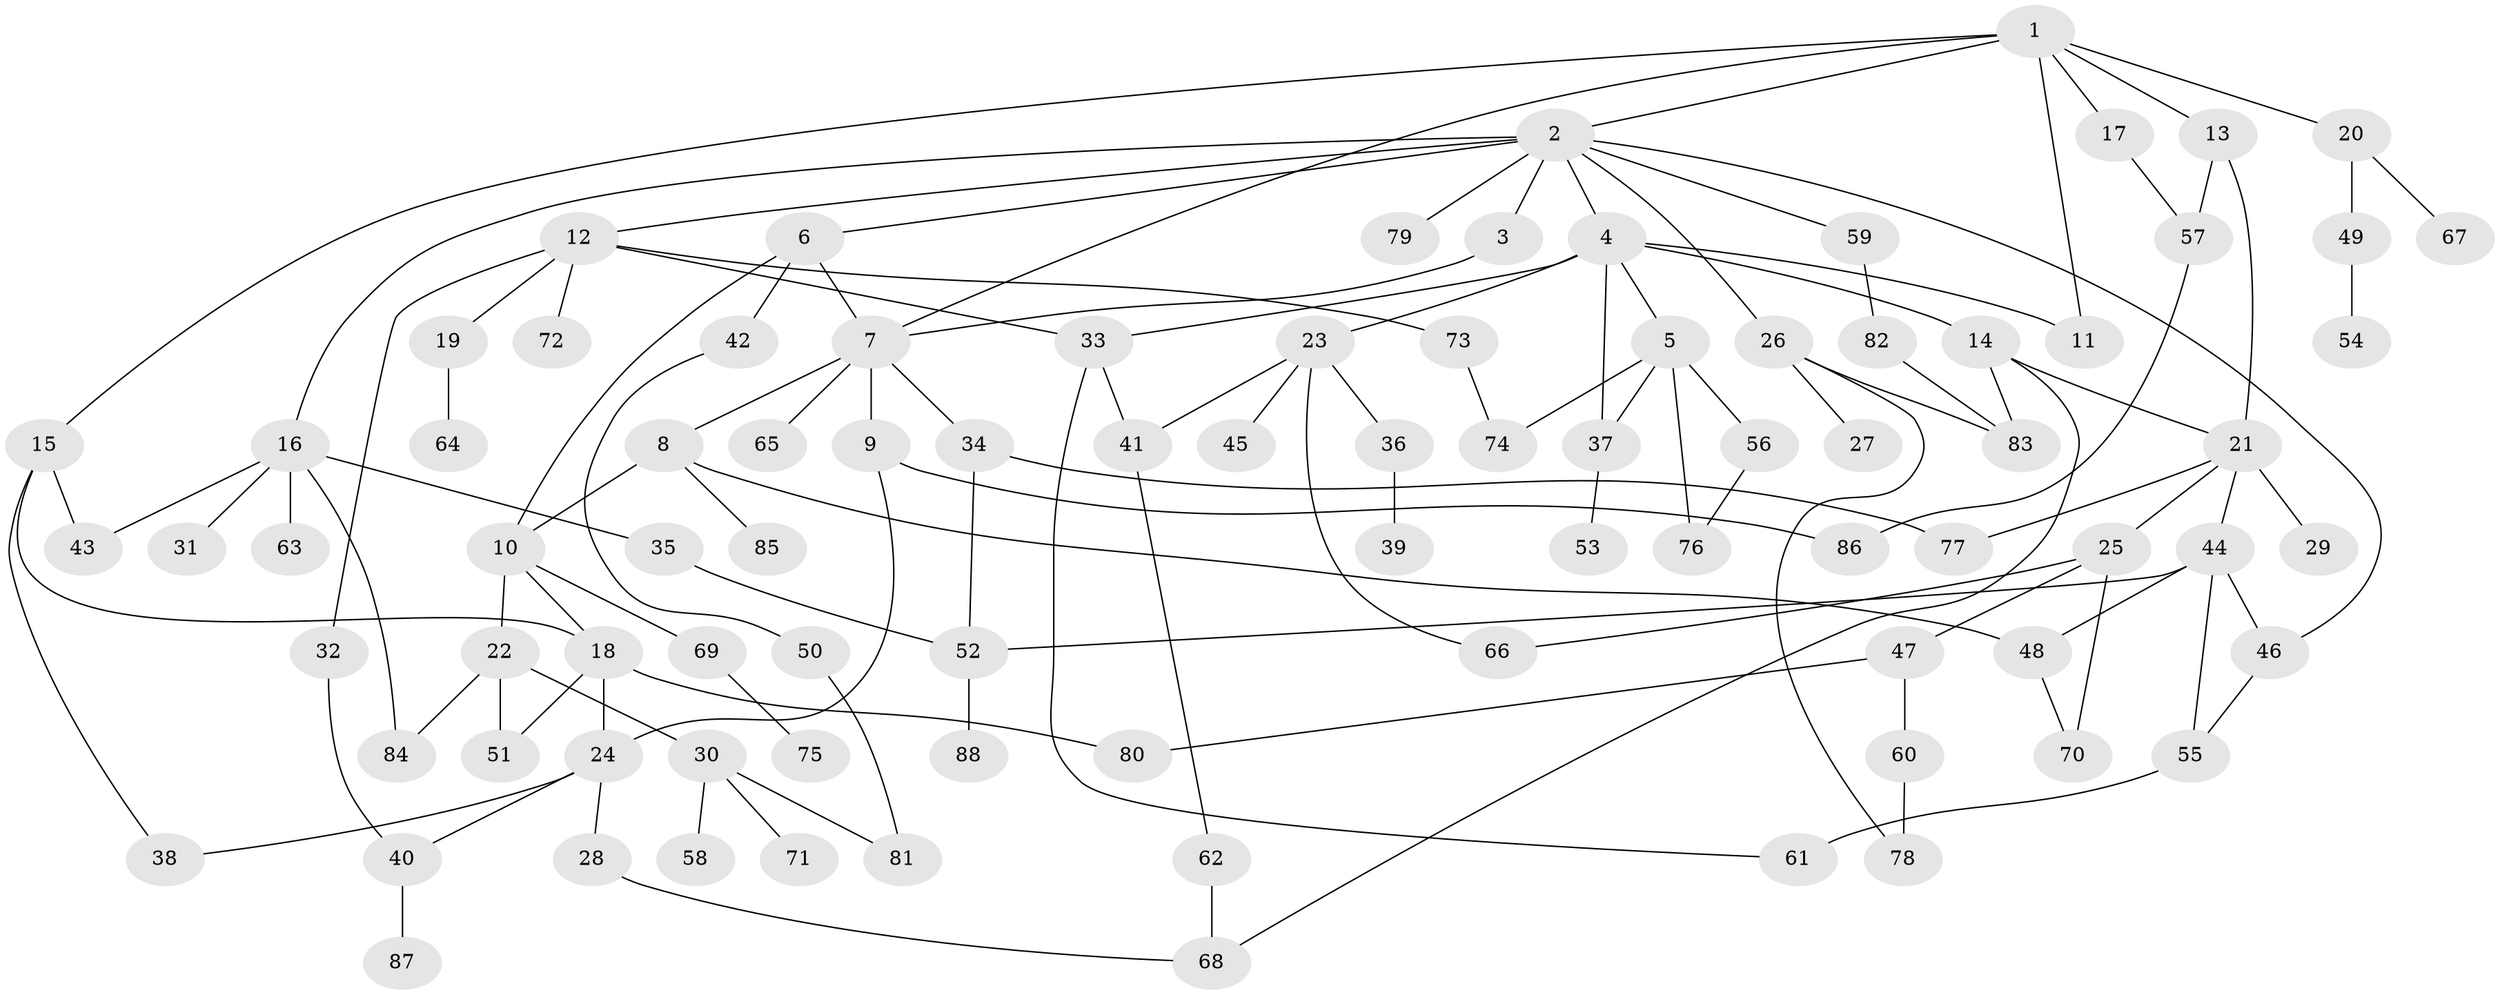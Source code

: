// coarse degree distribution, {6: 0.06451612903225806, 10: 0.016129032258064516, 2: 0.25806451612903225, 9: 0.03225806451612903, 4: 0.12903225806451613, 8: 0.016129032258064516, 7: 0.016129032258064516, 3: 0.1774193548387097, 5: 0.016129032258064516, 1: 0.27419354838709675}
// Generated by graph-tools (version 1.1) at 2025/41/03/06/25 10:41:31]
// undirected, 88 vertices, 122 edges
graph export_dot {
graph [start="1"]
  node [color=gray90,style=filled];
  1;
  2;
  3;
  4;
  5;
  6;
  7;
  8;
  9;
  10;
  11;
  12;
  13;
  14;
  15;
  16;
  17;
  18;
  19;
  20;
  21;
  22;
  23;
  24;
  25;
  26;
  27;
  28;
  29;
  30;
  31;
  32;
  33;
  34;
  35;
  36;
  37;
  38;
  39;
  40;
  41;
  42;
  43;
  44;
  45;
  46;
  47;
  48;
  49;
  50;
  51;
  52;
  53;
  54;
  55;
  56;
  57;
  58;
  59;
  60;
  61;
  62;
  63;
  64;
  65;
  66;
  67;
  68;
  69;
  70;
  71;
  72;
  73;
  74;
  75;
  76;
  77;
  78;
  79;
  80;
  81;
  82;
  83;
  84;
  85;
  86;
  87;
  88;
  1 -- 2;
  1 -- 11;
  1 -- 13;
  1 -- 15;
  1 -- 17;
  1 -- 20;
  1 -- 7;
  2 -- 3;
  2 -- 4;
  2 -- 6;
  2 -- 12;
  2 -- 16;
  2 -- 26;
  2 -- 59;
  2 -- 79;
  2 -- 46;
  3 -- 7;
  4 -- 5;
  4 -- 14;
  4 -- 23;
  4 -- 33;
  4 -- 11;
  4 -- 37;
  5 -- 37;
  5 -- 56;
  5 -- 74;
  5 -- 76;
  6 -- 10;
  6 -- 42;
  6 -- 7;
  7 -- 8;
  7 -- 9;
  7 -- 34;
  7 -- 65;
  8 -- 48;
  8 -- 85;
  8 -- 10;
  9 -- 24;
  9 -- 86;
  10 -- 18;
  10 -- 22;
  10 -- 69;
  12 -- 19;
  12 -- 32;
  12 -- 72;
  12 -- 73;
  12 -- 33;
  13 -- 21;
  13 -- 57;
  14 -- 68;
  14 -- 83;
  14 -- 21;
  15 -- 38;
  15 -- 43;
  15 -- 18;
  16 -- 31;
  16 -- 35;
  16 -- 63;
  16 -- 84;
  16 -- 43;
  17 -- 57;
  18 -- 51;
  18 -- 80;
  18 -- 24;
  19 -- 64;
  20 -- 49;
  20 -- 67;
  21 -- 25;
  21 -- 29;
  21 -- 44;
  21 -- 77;
  22 -- 30;
  22 -- 84;
  22 -- 51;
  23 -- 36;
  23 -- 45;
  23 -- 66;
  23 -- 41;
  24 -- 28;
  24 -- 40;
  24 -- 38;
  25 -- 47;
  25 -- 66;
  25 -- 70;
  26 -- 27;
  26 -- 78;
  26 -- 83;
  28 -- 68;
  30 -- 58;
  30 -- 71;
  30 -- 81;
  32 -- 40;
  33 -- 41;
  33 -- 61;
  34 -- 52;
  34 -- 77;
  35 -- 52;
  36 -- 39;
  37 -- 53;
  40 -- 87;
  41 -- 62;
  42 -- 50;
  44 -- 46;
  44 -- 55;
  44 -- 52;
  44 -- 48;
  46 -- 55;
  47 -- 60;
  47 -- 80;
  48 -- 70;
  49 -- 54;
  50 -- 81;
  52 -- 88;
  55 -- 61;
  56 -- 76;
  57 -- 86;
  59 -- 82;
  60 -- 78;
  62 -- 68;
  69 -- 75;
  73 -- 74;
  82 -- 83;
}
